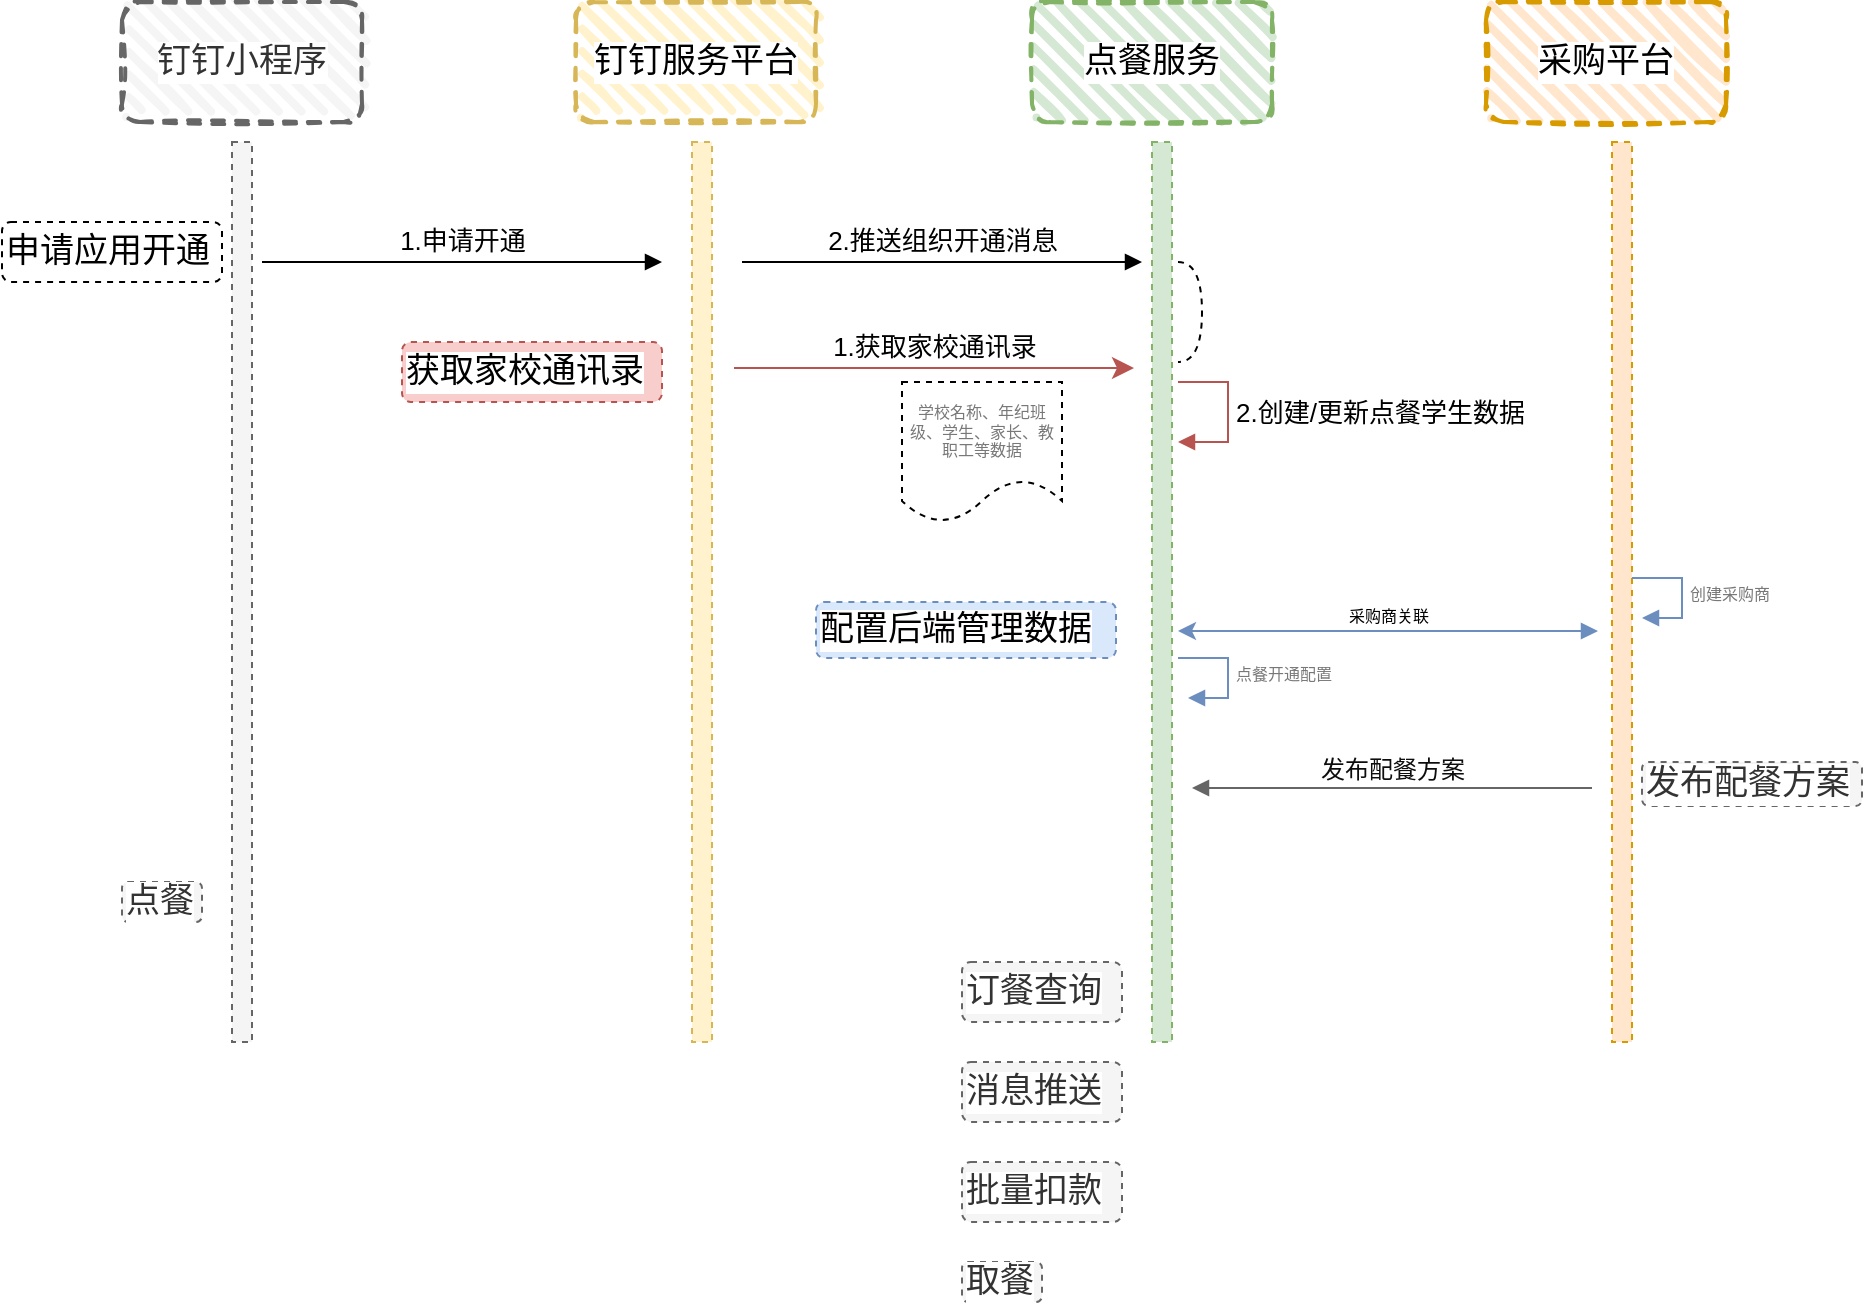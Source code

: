 <mxfile version="14.4.3" type="github">
  <diagram id="9gijPCrK2XbbSChvlzGk" name="第 1 页">
    <mxGraphModel dx="1090" dy="729" grid="1" gridSize="10" guides="1" tooltips="1" connect="1" arrows="1" fold="1" page="1" pageScale="1" pageWidth="1100" pageHeight="850" math="0" shadow="0">
      <root>
        <mxCell id="0" />
        <mxCell id="1" parent="0" />
        <mxCell id="6Y1af41Ok9K7a-6xRhIQ-75" value="发布配餐方案" style="rounded=1;whiteSpace=wrap;html=1;dashed=1;labelBackgroundColor=#ffffff;fontSize=17;fillColor=#f5f5f5;strokeColor=#666666;align=left;fontColor=#333333;" vertex="1" parent="1">
          <mxGeometry x="920" y="480" width="110" height="22" as="geometry" />
        </mxCell>
        <mxCell id="6Y1af41Ok9K7a-6xRhIQ-52" value="申请应用开通" style="rounded=1;whiteSpace=wrap;html=1;dashed=1;labelBackgroundColor=#ffffff;fontSize=17;align=left;" vertex="1" parent="1">
          <mxGeometry x="100" y="210" width="110" height="30" as="geometry" />
        </mxCell>
        <mxCell id="6Y1af41Ok9K7a-6xRhIQ-60" value="获取家校通讯录" style="rounded=1;whiteSpace=wrap;html=1;dashed=1;labelBackgroundColor=#ffffff;fontSize=17;fillColor=#f8cecc;strokeColor=#B85450;align=left;" vertex="1" parent="1">
          <mxGeometry x="300" y="270" width="130" height="30" as="geometry" />
        </mxCell>
        <mxCell id="6Y1af41Ok9K7a-6xRhIQ-68" value="配置后端管理数据" style="rounded=1;whiteSpace=wrap;html=1;dashed=1;labelBackgroundColor=#ffffff;fontSize=17;fillColor=#dae8fc;strokeColor=#6C8EBF;align=left;" vertex="1" parent="1">
          <mxGeometry x="507" y="400" width="150" height="28" as="geometry" />
        </mxCell>
        <mxCell id="6Y1af41Ok9K7a-6xRhIQ-37" value="" style="html=1;points=[];perimeter=orthogonalPerimeter;dashed=1;fillColor=#f5f5f5;strokeColor=#666666;fontColor=#333333;" vertex="1" parent="1">
          <mxGeometry x="215" y="170" width="10" height="450" as="geometry" />
        </mxCell>
        <mxCell id="6Y1af41Ok9K7a-6xRhIQ-40" value="钉钉小程序" style="rounded=1;whiteSpace=wrap;html=1;strokeWidth=2;fillWeight=4;hachureGap=8;hachureAngle=45;fillColor=#f5f5f5;sketch=1;dashed=1;labelBackgroundColor=#ffffff;fontSize=17;strokeColor=#666666;fontColor=#333333;" vertex="1" parent="1">
          <mxGeometry x="160" y="100" width="120" height="60" as="geometry" />
        </mxCell>
        <mxCell id="6Y1af41Ok9K7a-6xRhIQ-41" value="钉钉服务平台" style="rounded=1;whiteSpace=wrap;html=1;strokeWidth=2;fillWeight=4;hachureGap=8;hachureAngle=45;fillColor=#fff2cc;sketch=1;dashed=1;labelBackgroundColor=#ffffff;fontSize=17;strokeColor=#d6b656;" vertex="1" parent="1">
          <mxGeometry x="387" y="100" width="120" height="60" as="geometry" />
        </mxCell>
        <mxCell id="6Y1af41Ok9K7a-6xRhIQ-45" value="点餐服务" style="rounded=1;whiteSpace=wrap;html=1;strokeWidth=2;fillWeight=4;hachureGap=8;hachureAngle=45;fillColor=#d5e8d4;sketch=1;dashed=1;labelBackgroundColor=#ffffff;fontSize=17;strokeColor=#82b366;" vertex="1" parent="1">
          <mxGeometry x="615" y="100" width="120" height="60" as="geometry" />
        </mxCell>
        <mxCell id="6Y1af41Ok9K7a-6xRhIQ-46" value="采购平台" style="rounded=1;whiteSpace=wrap;html=1;strokeWidth=2;fillWeight=4;hachureGap=8;hachureAngle=45;fillColor=#ffe6cc;sketch=1;dashed=1;labelBackgroundColor=#ffffff;fontSize=17;strokeColor=#d79b00;" vertex="1" parent="1">
          <mxGeometry x="842" y="100" width="120" height="60" as="geometry" />
        </mxCell>
        <mxCell id="6Y1af41Ok9K7a-6xRhIQ-47" value="" style="html=1;points=[];perimeter=orthogonalPerimeter;dashed=1;fillColor=#fff2cc;strokeColor=#d6b656;" vertex="1" parent="1">
          <mxGeometry x="445" y="170" width="10" height="450" as="geometry" />
        </mxCell>
        <mxCell id="6Y1af41Ok9K7a-6xRhIQ-48" value="" style="html=1;points=[];perimeter=orthogonalPerimeter;dashed=1;fillColor=#d5e8d4;strokeColor=#82b366;" vertex="1" parent="1">
          <mxGeometry x="675" y="170" width="10" height="450" as="geometry" />
        </mxCell>
        <mxCell id="6Y1af41Ok9K7a-6xRhIQ-49" value="" style="html=1;points=[];perimeter=orthogonalPerimeter;dashed=1;fillColor=#ffe6cc;strokeColor=#d79b00;" vertex="1" parent="1">
          <mxGeometry x="905" y="170" width="10" height="450" as="geometry" />
        </mxCell>
        <mxCell id="6Y1af41Ok9K7a-6xRhIQ-57" value="2.推送组织开通消息" style="html=1;verticalAlign=bottom;startArrow=none;startFill=0;endArrow=block;fontSize=13;" edge="1" parent="1">
          <mxGeometry width="60" relative="1" as="geometry">
            <mxPoint x="470" y="230" as="sourcePoint" />
            <mxPoint x="670" y="230" as="targetPoint" />
          </mxGeometry>
        </mxCell>
        <mxCell id="6Y1af41Ok9K7a-6xRhIQ-59" value="1.获取家校通讯录" style="html=1;verticalAlign=bottom;startArrow=classic;startFill=1;endArrow=none;startSize=8;fontSize=13;endFill=0;fillColor=#f8cecc;strokeColor=#B85450;" edge="1" parent="1">
          <mxGeometry width="60" relative="1" as="geometry">
            <mxPoint x="666" y="283" as="sourcePoint" />
            <mxPoint x="466" y="283" as="targetPoint" />
          </mxGeometry>
        </mxCell>
        <mxCell id="6Y1af41Ok9K7a-6xRhIQ-61" value="1.申请开通" style="html=1;verticalAlign=bottom;startArrow=none;startFill=0;endArrow=block;fontSize=13;" edge="1" parent="1">
          <mxGeometry width="60" relative="1" as="geometry">
            <mxPoint x="230" y="230" as="sourcePoint" />
            <mxPoint x="430" y="230" as="targetPoint" />
          </mxGeometry>
        </mxCell>
        <mxCell id="6Y1af41Ok9K7a-6xRhIQ-62" value="" style="shape=requiredInterface;html=1;verticalLabelPosition=bottom;dashed=1;labelBackgroundColor=#ffffff;fontSize=13;" vertex="1" parent="1">
          <mxGeometry x="688" y="230" width="12" height="50" as="geometry" />
        </mxCell>
        <mxCell id="6Y1af41Ok9K7a-6xRhIQ-65" value="2.创建/更新点餐学生数据" style="edgeStyle=orthogonalEdgeStyle;html=1;align=left;spacingLeft=2;endArrow=block;rounded=0;fontSize=13;fillColor=#f8cecc;strokeColor=#B85450;" edge="1" parent="1">
          <mxGeometry relative="1" as="geometry">
            <mxPoint x="688" y="290" as="sourcePoint" />
            <Array as="points">
              <mxPoint x="713" y="290" />
            </Array>
            <mxPoint x="688" y="320" as="targetPoint" />
          </mxGeometry>
        </mxCell>
        <mxCell id="6Y1af41Ok9K7a-6xRhIQ-67" value="学校名称、年纪班级、学生、家长、教职工等数据" style="shape=document;whiteSpace=wrap;html=1;boundedLbl=1;dashed=1;labelBackgroundColor=#ffffff;fontSize=8;fontColor=#787878;" vertex="1" parent="1">
          <mxGeometry x="550" y="290" width="80" height="70" as="geometry" />
        </mxCell>
        <mxCell id="6Y1af41Ok9K7a-6xRhIQ-69" value="&lt;font color=&quot;#000000&quot;&gt;采购商关联&lt;/font&gt;" style="html=1;verticalAlign=bottom;endArrow=block;fontSize=8;fontColor=#787878;startArrow=classic;startFill=1;fillColor=#dae8fc;strokeColor=#6C8EBF;" edge="1" parent="1">
          <mxGeometry width="80" relative="1" as="geometry">
            <mxPoint x="688" y="414.5" as="sourcePoint" />
            <mxPoint x="898" y="414.5" as="targetPoint" />
          </mxGeometry>
        </mxCell>
        <mxCell id="6Y1af41Ok9K7a-6xRhIQ-71" value="创建采购商" style="edgeStyle=orthogonalEdgeStyle;html=1;align=left;spacingLeft=2;endArrow=block;rounded=0;entryX=1;entryY=0;strokeColor=#6C8EBF;fontSize=8;fontColor=#787878;" edge="1" parent="1">
          <mxGeometry relative="1" as="geometry">
            <mxPoint x="915" y="388" as="sourcePoint" />
            <Array as="points">
              <mxPoint x="940" y="388" />
            </Array>
            <mxPoint x="920" y="408" as="targetPoint" />
          </mxGeometry>
        </mxCell>
        <mxCell id="6Y1af41Ok9K7a-6xRhIQ-73" value="点餐开通配置" style="edgeStyle=orthogonalEdgeStyle;html=1;align=left;spacingLeft=2;endArrow=block;rounded=0;entryX=1;entryY=0;strokeColor=#6C8EBF;fontSize=8;fontColor=#787878;" edge="1" parent="1">
          <mxGeometry relative="1" as="geometry">
            <mxPoint x="688" y="428" as="sourcePoint" />
            <Array as="points">
              <mxPoint x="713" y="428" />
            </Array>
            <mxPoint x="693" y="448" as="targetPoint" />
          </mxGeometry>
        </mxCell>
        <mxCell id="6Y1af41Ok9K7a-6xRhIQ-78" value="发布配餐方案" style="html=1;verticalAlign=bottom;endArrow=block;strokeColor=#666666;fontSize=12;fontColor=#0D0D0D;fillColor=#f5f5f5;" edge="1" parent="1">
          <mxGeometry width="80" relative="1" as="geometry">
            <mxPoint x="895" y="493" as="sourcePoint" />
            <mxPoint x="695" y="493" as="targetPoint" />
          </mxGeometry>
        </mxCell>
        <mxCell id="6Y1af41Ok9K7a-6xRhIQ-79" value="点餐" style="rounded=1;whiteSpace=wrap;html=1;dashed=1;labelBackgroundColor=#ffffff;fontSize=17;fillColor=#f5f5f5;strokeColor=#666666;align=left;fontColor=#333333;" vertex="1" parent="1">
          <mxGeometry x="160" y="540" width="40" height="20" as="geometry" />
        </mxCell>
        <mxCell id="6Y1af41Ok9K7a-6xRhIQ-81" value="订餐查询" style="rounded=1;whiteSpace=wrap;html=1;dashed=1;labelBackgroundColor=#ffffff;fontSize=17;fillColor=#f5f5f5;strokeColor=#666666;align=left;fontColor=#333333;" vertex="1" parent="1">
          <mxGeometry x="580" y="580" width="80" height="30" as="geometry" />
        </mxCell>
        <mxCell id="6Y1af41Ok9K7a-6xRhIQ-82" value="消息推送" style="rounded=1;whiteSpace=wrap;html=1;dashed=1;labelBackgroundColor=#ffffff;fontSize=17;fillColor=#f5f5f5;strokeColor=#666666;align=left;fontColor=#333333;" vertex="1" parent="1">
          <mxGeometry x="580" y="630" width="80" height="30" as="geometry" />
        </mxCell>
        <mxCell id="6Y1af41Ok9K7a-6xRhIQ-83" value="批量扣款" style="rounded=1;whiteSpace=wrap;html=1;dashed=1;labelBackgroundColor=#ffffff;fontSize=17;fillColor=#f5f5f5;strokeColor=#666666;align=left;fontColor=#333333;" vertex="1" parent="1">
          <mxGeometry x="580" y="680" width="80" height="30" as="geometry" />
        </mxCell>
        <mxCell id="6Y1af41Ok9K7a-6xRhIQ-84" value="取餐" style="rounded=1;whiteSpace=wrap;html=1;dashed=1;labelBackgroundColor=#ffffff;fontSize=17;fillColor=#f5f5f5;strokeColor=#666666;align=left;fontColor=#333333;" vertex="1" parent="1">
          <mxGeometry x="580" y="730" width="40" height="20" as="geometry" />
        </mxCell>
      </root>
    </mxGraphModel>
  </diagram>
</mxfile>
